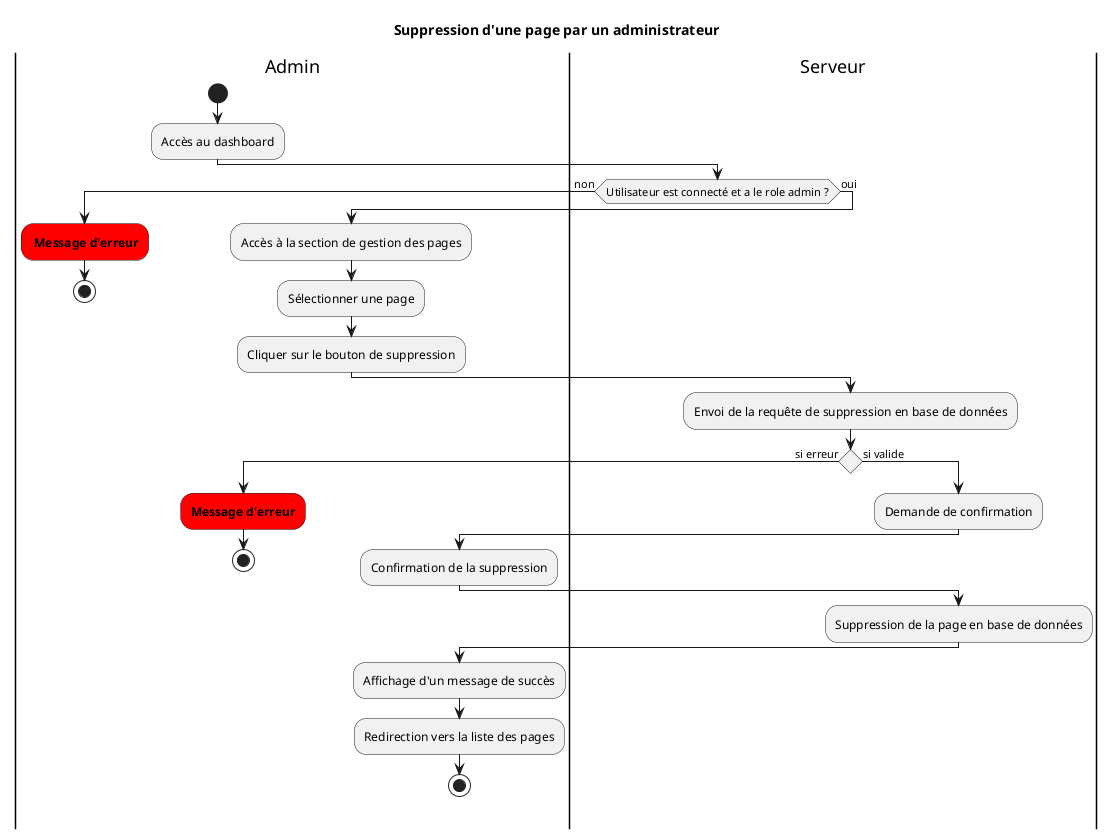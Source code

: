 @startuml AdminDeletePage
title Suppression d'une page par un administrateur

|Admin|
start
:Accès au dashboard;
|Serveur|
if (Utilisateur est connecté et a le role admin ?) then (non)
  |Admin|
  #red: **Message d'erreur**;
  stop
else (oui)
  |Admin|
  :Accès à la section de gestion des pages;
  :Sélectionner une page;
    :Cliquer sur le bouton de suppression;
  |Serveur|
  :Envoi de la requête de suppression en base de données;
  if () is (si erreur) then
    |Admin|
    #red:**Message d'erreur**;
    stop
  else (si valide)
    |Serveur|
    :Demande de confirmation;
    |Admin|
    :Confirmation de la suppression;
    |Serveur|
    :Suppression de la page en base de données;
    |Admin|
    :Affichage d'un message de succès;
    :Redirection vers la liste des pages;
    stop
  endif
endif
@enduml
